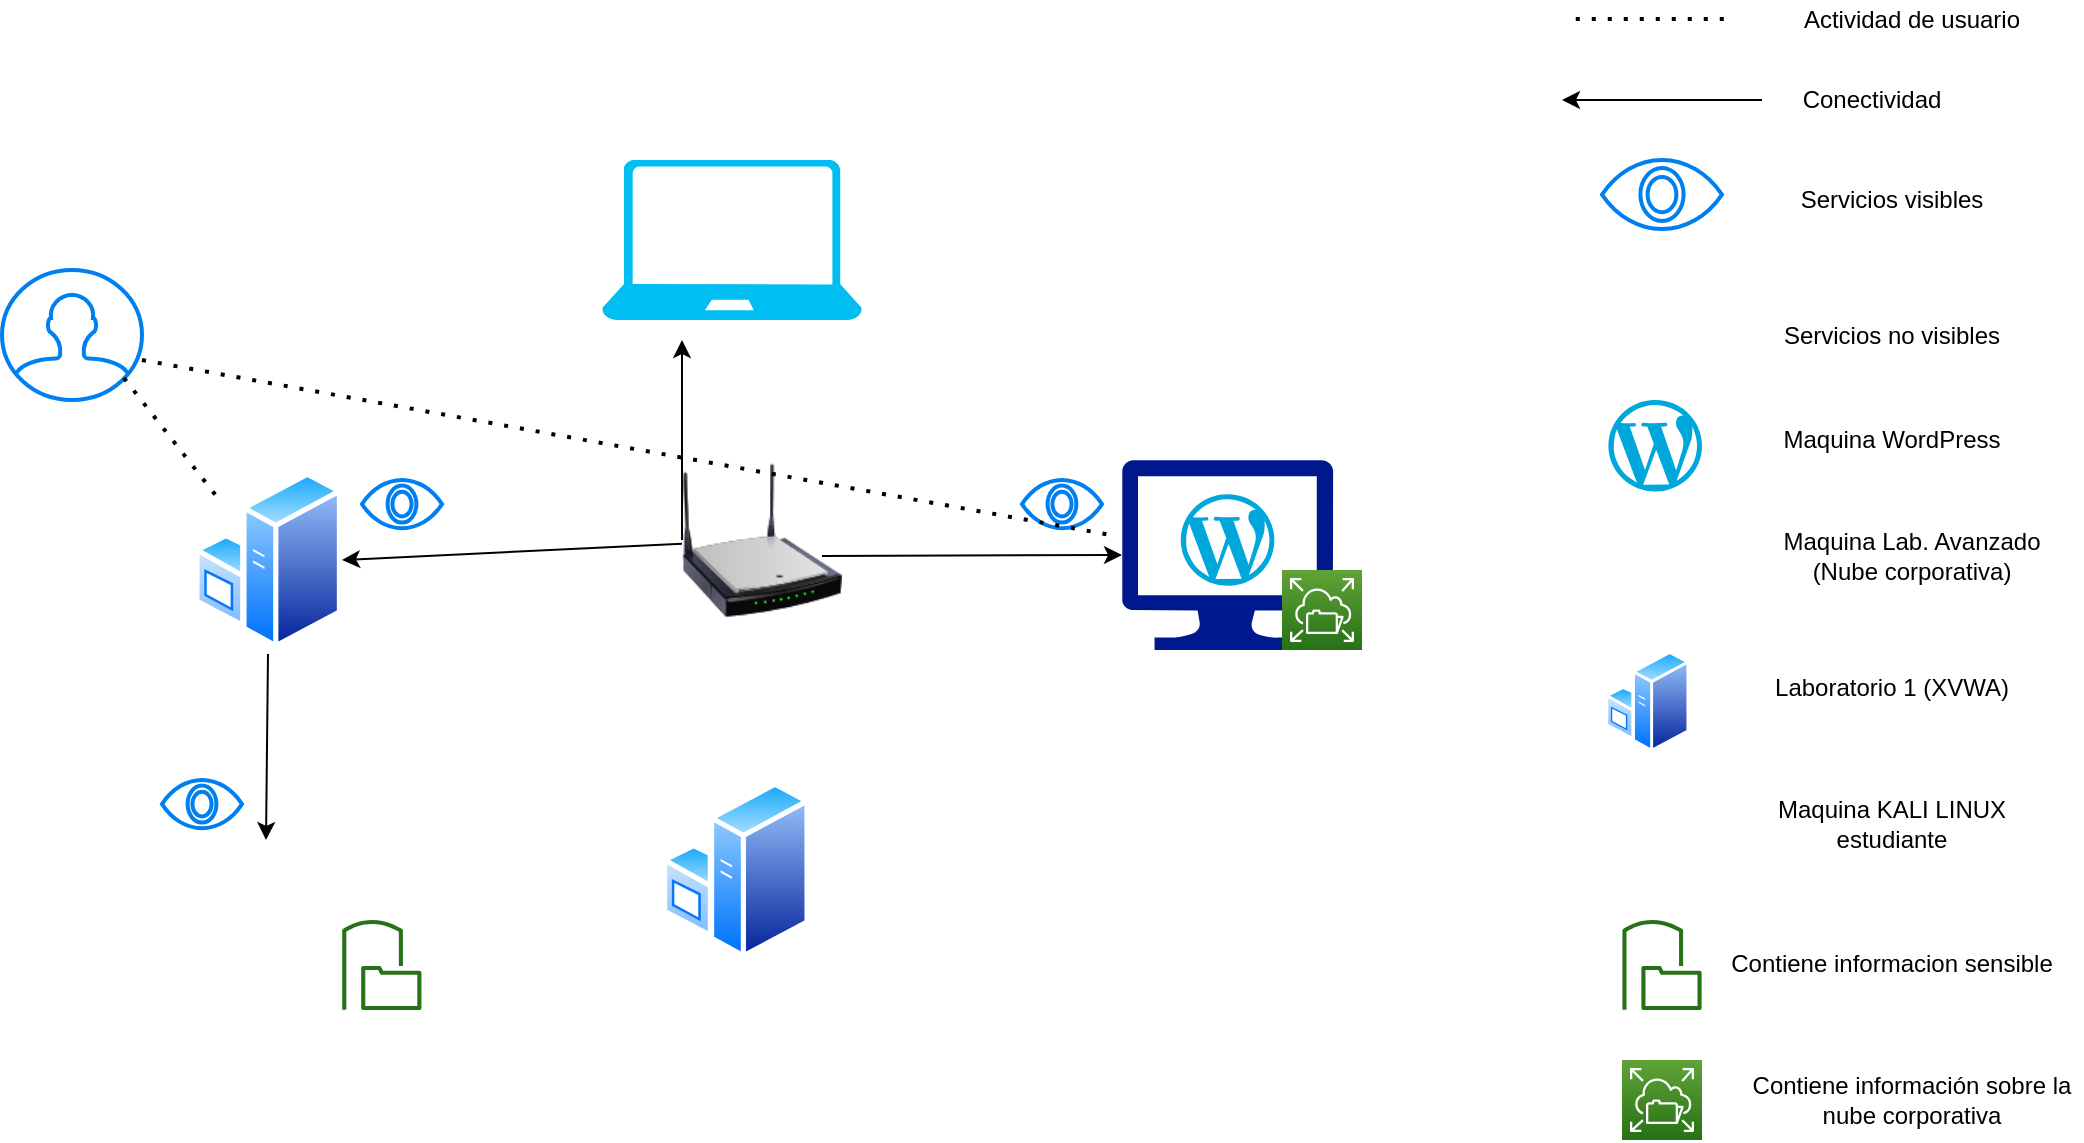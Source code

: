 <mxfile version="14.7.4" type="github">
  <diagram id="Ht1M8jgEwFfnCIfOTk4-" name="Page-1">
    <mxGraphModel dx="1422" dy="776" grid="1" gridSize="10" guides="1" tooltips="1" connect="1" arrows="1" fold="1" page="1" pageScale="1" pageWidth="1169" pageHeight="827" math="0" shadow="0">
      <root>
        <mxCell id="0" />
        <mxCell id="1" parent="0" />
        <mxCell id="z6qBJ8I0GiQoerBifG2G-2" value="" style="verticalLabelPosition=bottom;html=1;verticalAlign=top;align=center;strokeColor=none;fillColor=#00BEF2;shape=mxgraph.azure.laptop;pointerEvents=1;" vertex="1" parent="1">
          <mxGeometry x="380" y="140" width="130" height="80" as="geometry" />
        </mxCell>
        <mxCell id="z6qBJ8I0GiQoerBifG2G-4" value="" style="aspect=fixed;pointerEvents=1;shadow=0;dashed=0;html=1;strokeColor=none;labelPosition=center;verticalLabelPosition=bottom;verticalAlign=top;align=center;fillColor=#00188D;shape=mxgraph.azure.computer" vertex="1" parent="1">
          <mxGeometry x="640" y="290" width="105.56" height="95" as="geometry" />
        </mxCell>
        <mxCell id="z6qBJ8I0GiQoerBifG2G-5" value="" style="image;html=1;image=img/lib/clip_art/networking/Wireless_Router_N_128x128.png" vertex="1" parent="1">
          <mxGeometry x="420" y="290" width="80" height="80" as="geometry" />
        </mxCell>
        <mxCell id="z6qBJ8I0GiQoerBifG2G-7" value="" style="endArrow=classic;html=1;" edge="1" parent="1" source="z6qBJ8I0GiQoerBifG2G-5">
          <mxGeometry width="50" height="50" relative="1" as="geometry">
            <mxPoint x="350" y="380" as="sourcePoint" />
            <mxPoint x="250" y="340" as="targetPoint" />
          </mxGeometry>
        </mxCell>
        <mxCell id="z6qBJ8I0GiQoerBifG2G-9" value="" style="endArrow=classic;html=1;exitX=0.62;exitY=1.022;exitDx=0;exitDy=0;exitPerimeter=0;" edge="1" parent="1">
          <mxGeometry width="50" height="50" relative="1" as="geometry">
            <mxPoint x="213" y="386.98" as="sourcePoint" />
            <mxPoint x="212" y="480" as="targetPoint" />
          </mxGeometry>
        </mxCell>
        <mxCell id="z6qBJ8I0GiQoerBifG2G-10" value="" style="endArrow=classic;html=1;entryX=0;entryY=0.5;entryDx=0;entryDy=0;entryPerimeter=0;" edge="1" parent="1" target="z6qBJ8I0GiQoerBifG2G-4">
          <mxGeometry width="50" height="50" relative="1" as="geometry">
            <mxPoint x="490" y="338" as="sourcePoint" />
            <mxPoint x="260" y="350" as="targetPoint" />
          </mxGeometry>
        </mxCell>
        <mxCell id="z6qBJ8I0GiQoerBifG2G-11" value="" style="endArrow=classic;html=1;" edge="1" parent="1">
          <mxGeometry width="50" height="50" relative="1" as="geometry">
            <mxPoint x="420" y="330" as="sourcePoint" />
            <mxPoint x="420" y="230" as="targetPoint" />
          </mxGeometry>
        </mxCell>
        <mxCell id="z6qBJ8I0GiQoerBifG2G-12" value="" style="html=1;verticalLabelPosition=bottom;align=center;labelBackgroundColor=#ffffff;verticalAlign=top;strokeWidth=2;strokeColor=#0080F0;shadow=0;dashed=0;shape=mxgraph.ios7.icons.eye;" vertex="1" parent="1">
          <mxGeometry x="260" y="300" width="40" height="24.1" as="geometry" />
        </mxCell>
        <mxCell id="z6qBJ8I0GiQoerBifG2G-13" value="" style="html=1;verticalLabelPosition=bottom;align=center;labelBackgroundColor=#ffffff;verticalAlign=top;strokeWidth=2;strokeColor=#0080F0;shadow=0;dashed=0;shape=mxgraph.ios7.icons.eye;" vertex="1" parent="1">
          <mxGeometry x="590" y="300" width="40" height="24.1" as="geometry" />
        </mxCell>
        <mxCell id="z6qBJ8I0GiQoerBifG2G-14" value="" style="html=1;verticalLabelPosition=bottom;align=center;labelBackgroundColor=#ffffff;verticalAlign=top;strokeWidth=2;strokeColor=#0080F0;shadow=0;dashed=0;shape=mxgraph.ios7.icons.eye;" vertex="1" parent="1">
          <mxGeometry x="160" y="450" width="40" height="24.1" as="geometry" />
        </mxCell>
        <mxCell id="z6qBJ8I0GiQoerBifG2G-15" value="" style="shape=image;html=1;verticalAlign=top;verticalLabelPosition=bottom;labelBackgroundColor=#ffffff;imageAspect=0;aspect=fixed;image=https://cdn0.iconfinder.com/data/icons/marketing-and-growth-3/32/no_vision_eye_corporate_eyeball-128.png" vertex="1" parent="1">
          <mxGeometry x="260" y="345" width="40" height="40" as="geometry" />
        </mxCell>
        <mxCell id="z6qBJ8I0GiQoerBifG2G-16" value="" style="outlineConnect=0;fontColor=#232F3E;gradientColor=none;fillColor=#277116;strokeColor=none;dashed=0;verticalLabelPosition=bottom;verticalAlign=top;align=center;html=1;fontSize=12;fontStyle=0;aspect=fixed;pointerEvents=1;shape=mxgraph.aws4.file_gateway;" vertex="1" parent="1">
          <mxGeometry x="250" y="520" width="39.81" height="45" as="geometry" />
        </mxCell>
        <mxCell id="z6qBJ8I0GiQoerBifG2G-17" value="" style="points=[[0,0,0],[0.25,0,0],[0.5,0,0],[0.75,0,0],[1,0,0],[0,1,0],[0.25,1,0],[0.5,1,0],[0.75,1,0],[1,1,0],[0,0.25,0],[0,0.5,0],[0,0.75,0],[1,0.25,0],[1,0.5,0],[1,0.75,0]];outlineConnect=0;fontColor=#232F3E;gradientColor=#60A337;gradientDirection=north;fillColor=#277116;strokeColor=#ffffff;dashed=0;verticalLabelPosition=bottom;verticalAlign=top;align=center;html=1;fontSize=12;fontStyle=0;aspect=fixed;shape=mxgraph.aws4.resourceIcon;resIcon=mxgraph.aws4.elastic_file_system;" vertex="1" parent="1">
          <mxGeometry x="720" y="345" width="40" height="40" as="geometry" />
        </mxCell>
        <mxCell id="z6qBJ8I0GiQoerBifG2G-18" value="" style="shape=image;html=1;verticalAlign=top;verticalLabelPosition=bottom;labelBackgroundColor=#ffffff;imageAspect=0;aspect=fixed;image=https://cdn0.iconfinder.com/data/icons/social-flat-rounded-rects/512/anonymous-128.png" vertex="1" parent="1">
          <mxGeometry x="437.5" y="150" width="45" height="45" as="geometry" />
        </mxCell>
        <mxCell id="z6qBJ8I0GiQoerBifG2G-19" value="" style="shape=image;html=1;verticalAlign=top;verticalLabelPosition=bottom;labelBackgroundColor=#ffffff;imageAspect=0;aspect=fixed;image=https://cdn3.iconfinder.com/data/icons/computing-technology/74/Computer_error-RAD-128.png" vertex="1" parent="1">
          <mxGeometry x="170" y="487" width="80" height="80" as="geometry" />
        </mxCell>
        <mxCell id="z6qBJ8I0GiQoerBifG2G-20" value="" style="dashed=0;outlineConnect=0;html=1;align=center;labelPosition=center;verticalLabelPosition=bottom;verticalAlign=top;shape=mxgraph.weblogos.wordpress_2;fillColor=#00A7DA;strokeColor=none" vertex="1" parent="1">
          <mxGeometry x="669.38" y="307.1" width="46.8" height="45.8" as="geometry" />
        </mxCell>
        <mxCell id="z6qBJ8I0GiQoerBifG2G-21" value="" style="aspect=fixed;perimeter=ellipsePerimeter;html=1;align=center;shadow=0;dashed=0;spacingTop=3;image;image=img/lib/active_directory/windows_server.svg;" vertex="1" parent="1">
          <mxGeometry x="176.2" y="295" width="73.8" height="90" as="geometry" />
        </mxCell>
        <mxCell id="z6qBJ8I0GiQoerBifG2G-22" value="" style="html=1;verticalLabelPosition=bottom;align=center;labelBackgroundColor=#ffffff;verticalAlign=top;strokeWidth=2;strokeColor=#0080F0;shadow=0;dashed=0;shape=mxgraph.ios7.icons.user;" vertex="1" parent="1">
          <mxGeometry x="80" y="195" width="70" height="65" as="geometry" />
        </mxCell>
        <mxCell id="z6qBJ8I0GiQoerBifG2G-23" value="" style="endArrow=none;dashed=1;html=1;dashPattern=1 3;strokeWidth=2;entryX=-0.028;entryY=0.4;entryDx=0;entryDy=0;entryPerimeter=0;" edge="1" parent="1" target="z6qBJ8I0GiQoerBifG2G-4">
          <mxGeometry width="50" height="50" relative="1" as="geometry">
            <mxPoint x="150" y="240" as="sourcePoint" />
            <mxPoint x="200" y="190" as="targetPoint" />
          </mxGeometry>
        </mxCell>
        <mxCell id="z6qBJ8I0GiQoerBifG2G-24" value="" style="endArrow=none;dashed=1;html=1;dashPattern=1 3;strokeWidth=2;exitX=0.871;exitY=0.831;exitDx=0;exitDy=0;exitPerimeter=0;entryX=0;entryY=0;entryDx=0;entryDy=0;" edge="1" parent="1" source="z6qBJ8I0GiQoerBifG2G-22" target="z6qBJ8I0GiQoerBifG2G-21">
          <mxGeometry width="50" height="50" relative="1" as="geometry">
            <mxPoint x="120" y="300" as="sourcePoint" />
            <mxPoint x="170" y="250" as="targetPoint" />
          </mxGeometry>
        </mxCell>
        <mxCell id="z6qBJ8I0GiQoerBifG2G-25" value="" style="endArrow=none;dashed=1;html=1;dashPattern=1 3;strokeWidth=2;exitX=0.871;exitY=0.831;exitDx=0;exitDy=0;exitPerimeter=0;" edge="1" parent="1">
          <mxGeometry width="50" height="50" relative="1" as="geometry">
            <mxPoint x="866.88" y="69.505" as="sourcePoint" />
            <mxPoint x="946.88" y="69.5" as="targetPoint" />
          </mxGeometry>
        </mxCell>
        <mxCell id="z6qBJ8I0GiQoerBifG2G-26" value="" style="endArrow=classic;html=1;" edge="1" parent="1">
          <mxGeometry width="50" height="50" relative="1" as="geometry">
            <mxPoint x="960" y="110.005" as="sourcePoint" />
            <mxPoint x="860" y="110" as="targetPoint" />
            <Array as="points" />
          </mxGeometry>
        </mxCell>
        <mxCell id="z6qBJ8I0GiQoerBifG2G-27" value="" style="shape=image;html=1;verticalAlign=top;verticalLabelPosition=bottom;labelBackgroundColor=#ffffff;imageAspect=0;aspect=fixed;image=https://cdn0.iconfinder.com/data/icons/marketing-and-growth-3/32/no_vision_eye_corporate_eyeball-128.png" vertex="1" parent="1">
          <mxGeometry x="880" y="197.5" width="53.75" height="53.75" as="geometry" />
        </mxCell>
        <mxCell id="z6qBJ8I0GiQoerBifG2G-28" value="" style="html=1;verticalLabelPosition=bottom;align=center;labelBackgroundColor=#ffffff;verticalAlign=top;strokeWidth=2;strokeColor=#0080F0;shadow=0;dashed=0;shape=mxgraph.ios7.icons.eye;" vertex="1" parent="1">
          <mxGeometry x="880" y="140" width="60" height="34.55" as="geometry" />
        </mxCell>
        <mxCell id="z6qBJ8I0GiQoerBifG2G-29" value="" style="dashed=0;outlineConnect=0;html=1;align=center;labelPosition=center;verticalLabelPosition=bottom;verticalAlign=top;shape=mxgraph.weblogos.wordpress_2;fillColor=#00A7DA;strokeColor=none" vertex="1" parent="1">
          <mxGeometry x="883.2" y="260" width="46.8" height="45.8" as="geometry" />
        </mxCell>
        <mxCell id="z6qBJ8I0GiQoerBifG2G-30" value="" style="shape=image;html=1;verticalAlign=top;verticalLabelPosition=bottom;labelBackgroundColor=#ffffff;imageAspect=0;aspect=fixed;image=https://cdn3.iconfinder.com/data/icons/computing-technology/74/Computer_error-RAD-128.png" vertex="1" parent="1">
          <mxGeometry x="881.6" y="320" width="50" height="50" as="geometry" />
        </mxCell>
        <mxCell id="z6qBJ8I0GiQoerBifG2G-31" value="" style="shape=image;html=1;verticalAlign=top;verticalLabelPosition=bottom;labelBackgroundColor=#ffffff;imageAspect=0;aspect=fixed;image=https://cdn0.iconfinder.com/data/icons/social-flat-rounded-rects/512/anonymous-128.png" vertex="1" parent="1">
          <mxGeometry x="881.6" y="450" width="45" height="45" as="geometry" />
        </mxCell>
        <mxCell id="z6qBJ8I0GiQoerBifG2G-32" value="" style="aspect=fixed;perimeter=ellipsePerimeter;html=1;align=center;shadow=0;dashed=0;spacingTop=3;image;image=img/lib/active_directory/windows_server.svg;" vertex="1" parent="1">
          <mxGeometry x="881.6" y="385" width="42.1" height="51.35" as="geometry" />
        </mxCell>
        <mxCell id="z6qBJ8I0GiQoerBifG2G-33" value="Actividad de usuario" style="text;html=1;strokeColor=none;fillColor=none;align=center;verticalAlign=middle;whiteSpace=wrap;rounded=0;" vertex="1" parent="1">
          <mxGeometry x="960" y="60" width="150" height="20" as="geometry" />
        </mxCell>
        <mxCell id="z6qBJ8I0GiQoerBifG2G-34" value="" style="aspect=fixed;perimeter=ellipsePerimeter;html=1;align=center;shadow=0;dashed=0;spacingTop=3;image;image=img/lib/active_directory/windows_server.svg;" vertex="1" parent="1">
          <mxGeometry x="410" y="450" width="73.8" height="90" as="geometry" />
        </mxCell>
        <mxCell id="z6qBJ8I0GiQoerBifG2G-35" value="Conectividad" style="text;html=1;strokeColor=none;fillColor=none;align=center;verticalAlign=middle;whiteSpace=wrap;rounded=0;" vertex="1" parent="1">
          <mxGeometry x="940" y="100" width="150" height="20" as="geometry" />
        </mxCell>
        <mxCell id="z6qBJ8I0GiQoerBifG2G-36" value="Servicios visibles" style="text;html=1;strokeColor=none;fillColor=none;align=center;verticalAlign=middle;whiteSpace=wrap;rounded=0;" vertex="1" parent="1">
          <mxGeometry x="950" y="150" width="150" height="20" as="geometry" />
        </mxCell>
        <mxCell id="z6qBJ8I0GiQoerBifG2G-37" value="Servicios no visibles" style="text;html=1;strokeColor=none;fillColor=none;align=center;verticalAlign=middle;whiteSpace=wrap;rounded=0;" vertex="1" parent="1">
          <mxGeometry x="950" y="217.5" width="150" height="20" as="geometry" />
        </mxCell>
        <mxCell id="z6qBJ8I0GiQoerBifG2G-38" value="Maquina WordPress" style="text;html=1;strokeColor=none;fillColor=none;align=center;verticalAlign=middle;whiteSpace=wrap;rounded=0;" vertex="1" parent="1">
          <mxGeometry x="950" y="270" width="150" height="20" as="geometry" />
        </mxCell>
        <mxCell id="z6qBJ8I0GiQoerBifG2G-39" value="Maquina Lab. Avanzado&lt;br&gt;(Nube corporativa)" style="text;html=1;strokeColor=none;fillColor=none;align=center;verticalAlign=middle;whiteSpace=wrap;rounded=0;" vertex="1" parent="1">
          <mxGeometry x="960" y="317.5" width="150" height="40" as="geometry" />
        </mxCell>
        <mxCell id="z6qBJ8I0GiQoerBifG2G-40" value="Laboratorio 1 (XVWA)" style="text;html=1;strokeColor=none;fillColor=none;align=center;verticalAlign=middle;whiteSpace=wrap;rounded=0;" vertex="1" parent="1">
          <mxGeometry x="950" y="394" width="150" height="20" as="geometry" />
        </mxCell>
        <mxCell id="z6qBJ8I0GiQoerBifG2G-41" style="edgeStyle=orthogonalEdgeStyle;rounded=0;orthogonalLoop=1;jettySize=auto;html=1;exitX=0.5;exitY=1;exitDx=0;exitDy=0;" edge="1" parent="1" source="z6qBJ8I0GiQoerBifG2G-38" target="z6qBJ8I0GiQoerBifG2G-38">
          <mxGeometry relative="1" as="geometry" />
        </mxCell>
        <mxCell id="z6qBJ8I0GiQoerBifG2G-42" value="Maquina KALI LINUX estudiante" style="text;html=1;strokeColor=none;fillColor=none;align=center;verticalAlign=middle;whiteSpace=wrap;rounded=0;" vertex="1" parent="1">
          <mxGeometry x="940" y="454.1" width="170" height="35.9" as="geometry" />
        </mxCell>
        <mxCell id="z6qBJ8I0GiQoerBifG2G-43" value="" style="outlineConnect=0;fontColor=#232F3E;gradientColor=none;fillColor=#277116;strokeColor=none;dashed=0;verticalLabelPosition=bottom;verticalAlign=top;align=center;html=1;fontSize=12;fontStyle=0;aspect=fixed;pointerEvents=1;shape=mxgraph.aws4.file_gateway;" vertex="1" parent="1">
          <mxGeometry x="890.1" y="520" width="39.81" height="45" as="geometry" />
        </mxCell>
        <mxCell id="z6qBJ8I0GiQoerBifG2G-44" value="Contiene informacion sensible" style="text;html=1;strokeColor=none;fillColor=none;align=center;verticalAlign=middle;whiteSpace=wrap;rounded=0;" vertex="1" parent="1">
          <mxGeometry x="940" y="524.55" width="170" height="35.9" as="geometry" />
        </mxCell>
        <mxCell id="z6qBJ8I0GiQoerBifG2G-45" value="" style="points=[[0,0,0],[0.25,0,0],[0.5,0,0],[0.75,0,0],[1,0,0],[0,1,0],[0.25,1,0],[0.5,1,0],[0.75,1,0],[1,1,0],[0,0.25,0],[0,0.5,0],[0,0.75,0],[1,0.25,0],[1,0.5,0],[1,0.75,0]];outlineConnect=0;fontColor=#232F3E;gradientColor=#60A337;gradientDirection=north;fillColor=#277116;strokeColor=#ffffff;dashed=0;verticalLabelPosition=bottom;verticalAlign=top;align=center;html=1;fontSize=12;fontStyle=0;aspect=fixed;shape=mxgraph.aws4.resourceIcon;resIcon=mxgraph.aws4.elastic_file_system;" vertex="1" parent="1">
          <mxGeometry x="890" y="590" width="40" height="40" as="geometry" />
        </mxCell>
        <mxCell id="z6qBJ8I0GiQoerBifG2G-46" value="Contiene información sobre la nube corporativa" style="text;html=1;strokeColor=none;fillColor=none;align=center;verticalAlign=middle;whiteSpace=wrap;rounded=0;" vertex="1" parent="1">
          <mxGeometry x="950" y="592.05" width="170" height="35.9" as="geometry" />
        </mxCell>
      </root>
    </mxGraphModel>
  </diagram>
</mxfile>
